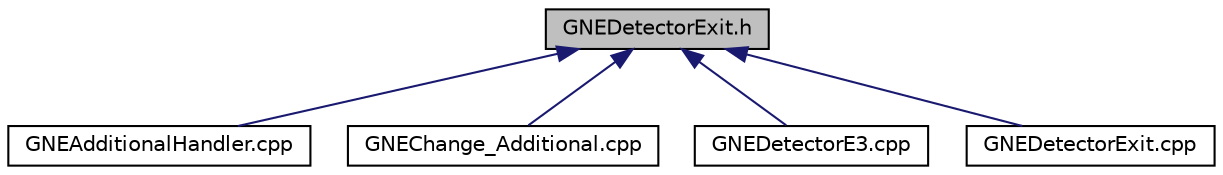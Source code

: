 digraph "GNEDetectorExit.h"
{
  edge [fontname="Helvetica",fontsize="10",labelfontname="Helvetica",labelfontsize="10"];
  node [fontname="Helvetica",fontsize="10",shape=record];
  Node57 [label="GNEDetectorExit.h",height=0.2,width=0.4,color="black", fillcolor="grey75", style="filled", fontcolor="black"];
  Node57 -> Node58 [dir="back",color="midnightblue",fontsize="10",style="solid",fontname="Helvetica"];
  Node58 [label="GNEAdditionalHandler.cpp",height=0.2,width=0.4,color="black", fillcolor="white", style="filled",URL="$d7/dd1/_g_n_e_additional_handler_8cpp.html"];
  Node57 -> Node59 [dir="back",color="midnightblue",fontsize="10",style="solid",fontname="Helvetica"];
  Node59 [label="GNEChange_Additional.cpp",height=0.2,width=0.4,color="black", fillcolor="white", style="filled",URL="$da/d05/_g_n_e_change___additional_8cpp.html"];
  Node57 -> Node60 [dir="back",color="midnightblue",fontsize="10",style="solid",fontname="Helvetica"];
  Node60 [label="GNEDetectorE3.cpp",height=0.2,width=0.4,color="black", fillcolor="white", style="filled",URL="$d6/d09/_g_n_e_detector_e3_8cpp.html"];
  Node57 -> Node61 [dir="back",color="midnightblue",fontsize="10",style="solid",fontname="Helvetica"];
  Node61 [label="GNEDetectorExit.cpp",height=0.2,width=0.4,color="black", fillcolor="white", style="filled",URL="$d2/d78/_g_n_e_detector_exit_8cpp.html"];
}
